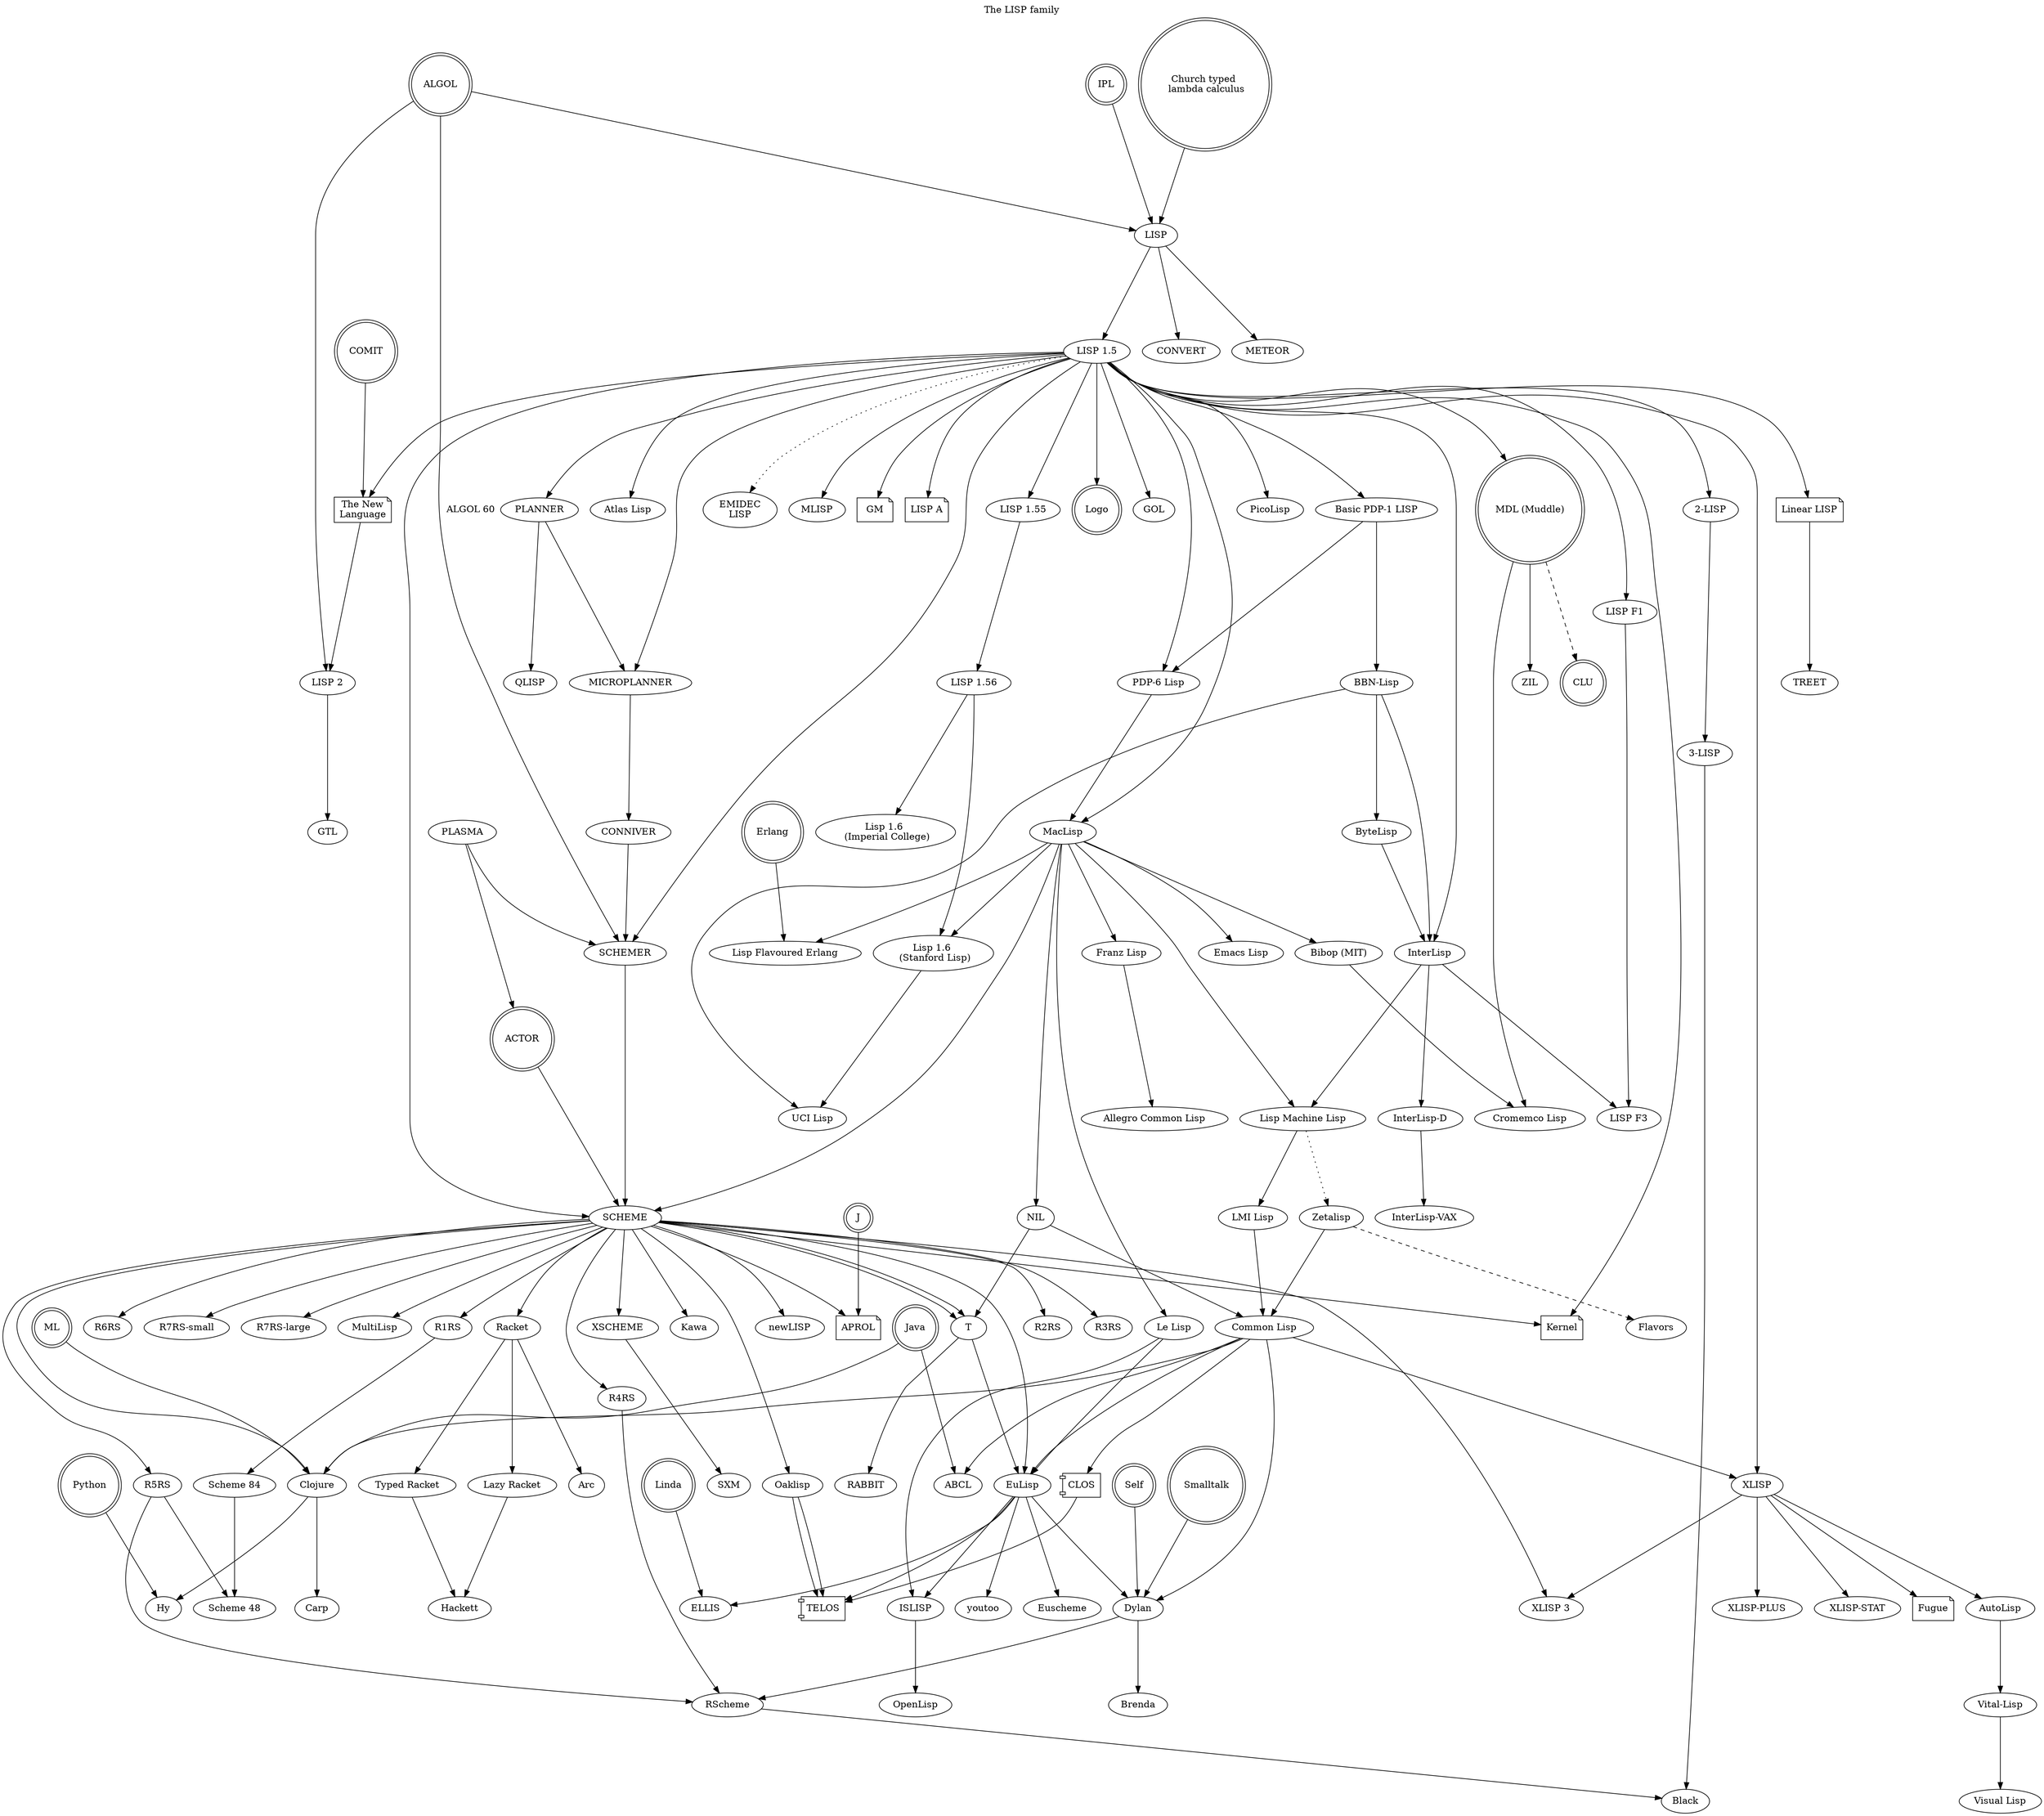 # -*- graphviz-dot -*-
digraph FP
{
	graph[ranksep=1.5,
	      ratio="expand",
	      concentrate=false,
	      rank=new,
	      constraint=true,
	      label="The LISP family",
	      labelloc=t,
	      splines=true];

	// Entry and exit nodes from/into other languages are doublecircle formatted.
	// Dotted lines represent minor changes from one to another (e.g. renaming).
	// Dashed lines represent an implementation language relationship.
	// Note shapes mean that the language was described in a paper and didn't have a released implementation.
	// Component shapes mean that one is a subsystem of the other (e.g. CL -> CLOS)
	// Any changes should render on http://www.webgraphviz.com
	// A great lang reference at http://hopl.info/home.prx
	// Another at http://www.softwarepreservation.org/projects/LISP/

	// The MIT AI Languages
	"LISP" -> "LISP 1.5";
	"LISP" -> "METEOR";           // Bobrow, 1964
	"LISP" -> "CONVERT";          // Guzman, 1965
	"LISP 1.5" -> "PLANNER";      // Hewitt, 1969
	"LISP 1.5" -> "MDL (Muddle)"; // Sussman and Hewitt, 1970
	"LISP 1.5" -> "MICROPLANNER"; // Sussman, 1971
	"MICROPLANNER" -> "CONNIVER"; // Sussman, 1972
	"PLASMA" -> "ACTOR";          // Hewitt, 1973
	"LISP 1.5" -> "SCHEMER";      // Sussman and Steele, 1975
	"CONNIVER" -> "SCHEMER";
	"PLASMA" -> "SCHEMER";
	
	"IPL" -> "LISP";
	"IPL" [shape = doublecircle];
	"Church typed \n lambda calculus" -> "LISP";
	"Church typed \n lambda calculus" [shape = doublecircle];
	"ALGOL" -> "LISP";
	"ALGOL" [shape = doublecircle];
	"LISP 1.5" -> "InterLisp";
	"LISP 1.5" -> "Linear LISP";
	"Linear LISP" -> "TREET";
	"Linear LISP" [shape=note];
	"LISP 1.5" -> "Atlas Lisp";
	"LISP 1.5" -> "LISP 1.55"; // Boston branch
	"LISP 1.55" -> "LISP 1.56"; // Stanford branch
	"LISP 1.56" -> "Lisp 1.6 \n (Stanford Lisp)";
	"LISP 1.56" -> "Lisp 1.6 \n (Imperial College)" 
	"LISP 1.5" -> "MacLisp";
	"LISP 1.5" -> "Basic PDP-1 LISP";
	"LISP 1.5" -> "EMIDEC\nLISP" [style=dotted];
	"LISP 1.5" -> "MLISP";  // JMC's M-expression LISP
	"LISP 1.5" -> "The New\nLanguage";	
	"LISP 1.5" -> "GM"; // Graham Machine
	"PLANNER" -> "QLISP";
	"PLANNER" -> "MICROPLANNER";
	"LISP 1.5" -> "LISP A";
	"COMIT" -> "The New\nLanguage";
	"COMIT" [shape = doublecircle];
	"The New\nLanguage" -> "LISP 2";
	"The New\nLanguage" [shape=note];
	"LISP A" [shape=note];
	"GM" [shape=note];
	"ALGOL" -> "LISP 2";
	"LISP 2" -> "GTL";
	"MacLisp" -> "Lisp Machine Lisp";
	"MacLisp" -> "Bibop (MIT)";
	"MacLisp" -> "Lisp 1.6 \n (Stanford Lisp)";
	"Lisp 1.6 \n (Stanford Lisp)" -> "UCI Lisp";
	"Basic PDP-1 LISP" -> "BBN-Lisp";
	"Basic PDP-1 LISP" -> "PDP-6 Lisp";
	"LISP 1.5" -> "PDP-6 Lisp" -> "MacLisp";
	"BBN-Lisp" -> "UCI Lisp";
	"BBN-Lisp" -> "InterLisp";
	"BBN-Lisp" -> "ByteLisp" -> "InterLisp";
	"InterLisp" -> "Lisp Machine Lisp";
	"InterLisp" -> "InterLisp-D";
	"InterLisp-D" -> "InterLisp-VAX";
	"Lisp Machine Lisp" -> "Zetalisp" [style=dotted];
	"Lisp Machine Lisp" -> "LMI Lisp";
	"Zetalisp" -> "Common Lisp";
	"Zetalisp" -> "Flavors" [style=dashed];
	"LMI Lisp" -> "Common Lisp";

	// Scheme
	"ALGOL" -> "SCHEMER" [ label="ALGOL 60" ];
	"SCHEMER" -> "SCHEME";
	"ACTOR"  -> "SCHEME";
	"ACTOR" [shape = doublecircle];
	"SCHEME" -> "R1RS";
	"SCHEME" -> "R2RS";	
	"SCHEME" -> "R3RS";	
	"SCHEME" -> "R4RS";	
	"SCHEME" -> "R5RS";	
	"SCHEME" -> "R6RS";	
	"SCHEME" -> "R7RS-small";	
	"SCHEME" -> "R7RS-large";

	"R4RS" -> "RScheme";
	"R5RS" -> "RScheme";
	"Dylan" -> "RScheme";

	"RScheme" -> "Black";
	"3-LISP" -> "Black";

	"R1RS" -> "Scheme 84";
	"Scheme 84" -> "Scheme 48";
	"R5RS" -> "Scheme 48";
	
	"MacLisp" -> "SCHEME";
	"SCHEME" -> "MultiLisp";
	"MDL (Muddle)" -> "Cromemco Lisp";
	"MDL (Muddle)" -> "ZIL";
	"MDL (Muddle)" -> "CLU" [style=dashed];
	"CLU" [shape = doublecircle];
	"MDL (Muddle)" [shape = doublecircle];
	"Bibop (MIT)" -> "Cromemco Lisp";
	"LISP 1.5" -> "XLISP" -> "AutoLisp" -> "Vital-Lisp";
	"XLISP" -> "Fugue";
	"XLISP" -> "XLISP-PLUS";
	"Fugue" [shape = note];
	"Vital-Lisp" -> "Visual Lisp";
	"Common Lisp" -> "XLISP" -> "XLISP 3";
	"XLISP" -> "XLISP-STAT";
	"SCHEME" -> "XLISP 3";
	"SCHEME" -> "APROL";
	"J" -> "APROL";
	"J" [shape = doublecircle];
	"APROL" [shape = note];
	"MacLisp" -> "Emacs Lisp";
	"MacLisp" -> "NIL" -> "Common Lisp" -> "Dylan";
	"Self" -> "Dylan";
	"Smalltalk" -> "Dylan";
	"Dylan" -> "Brenda";
	"Self" [shape = doublecircle];
	"Smalltalk" [shape = doublecircle];
	"NIL" -> "T";
	"SCHEME" -> "T";
	"T" -> "EuLisp" -> "ISLISP" -> "OpenLisp";
	"T" -> "RABBIT";
	"SCHEME" -> "Kawa";
	"SCHEME" -> "newLISP";
	"SCHEME" -> "XSCHEME" -> "SXM";
	"LISP 1.5" -> "Logo";
	"LISP 1.5" -> "GOL";
	"LISP 1.5" -> "Kernel";
	"SCHEME" -> "Kernel";
	"Kernel" [shape = note];
	"Logo" [shape = doublecircle];
	"MacLisp" -> "Franz Lisp" -> "Allegro Common Lisp";
	"LISP 1.5" -> "SCHEME" -> "T";
	"LISP 1.5" -> "PicoLisp";
	"Erlang" -> "Lisp Flavoured Erlang";
	"Erlang" [shape = doublecircle];
	"MacLisp" -> "Lisp Flavoured Erlang";
	"LISP 1.5" -> "2-LISP" -> "3-LISP";
	"LISP 1.5" -> "LISP F1";
	"LISP F1" -> "LISP F3";
	"InterLisp" -> "LISP F3";
	"SCHEME" -> "Racket" -> "Arc";
	"Racket" -> "Typed Racket" -> "Hackett";
	"Racket" -> "Lazy Racket" -> "Hackett";
	"Common Lisp" -> "Clojure";
	"SCHEME" -> "Clojure";
	"ML" -> "Clojure";
	"ML" [shape = doublecircle];
	"Java" -> "Clojure";
	"Java" -> "ABCL";
	"Common Lisp" -> "ABCL";
	"Java" [shape = doublecircle];
	"Clojure" -> "Carp";
	"Clojure" -> "Hy";
	"Python" -> "Hy";
	"Python" [shape = doublecircle];
	"MacLisp" -> "Le Lisp" -> "EuLisp";
	"SCHEME" -> "EuLisp";
	"SCHEME" -> "Oaklisp" -> "TELOS";
	"Common Lisp" -> "CLOS";
	"CLOS" [shape=component];
	"CLOS" -> "TELOS";
	"Oaklisp" -> "TELOS";
	"Le Lisp" -> "ISLISP";
	"Common Lisp" -> "EuLisp" -> "Dylan";
	"EuLisp" -> "youtoo";
	"EuLisp" -> "ELLIS";
	"EuLisp" -> "TELOS";
	"TELOS" [shape=component];
	"Linda" -> "ELLIS";
	"Linda" [shape = doublecircle];
	"EuLisp" -> "Euscheme";
}
